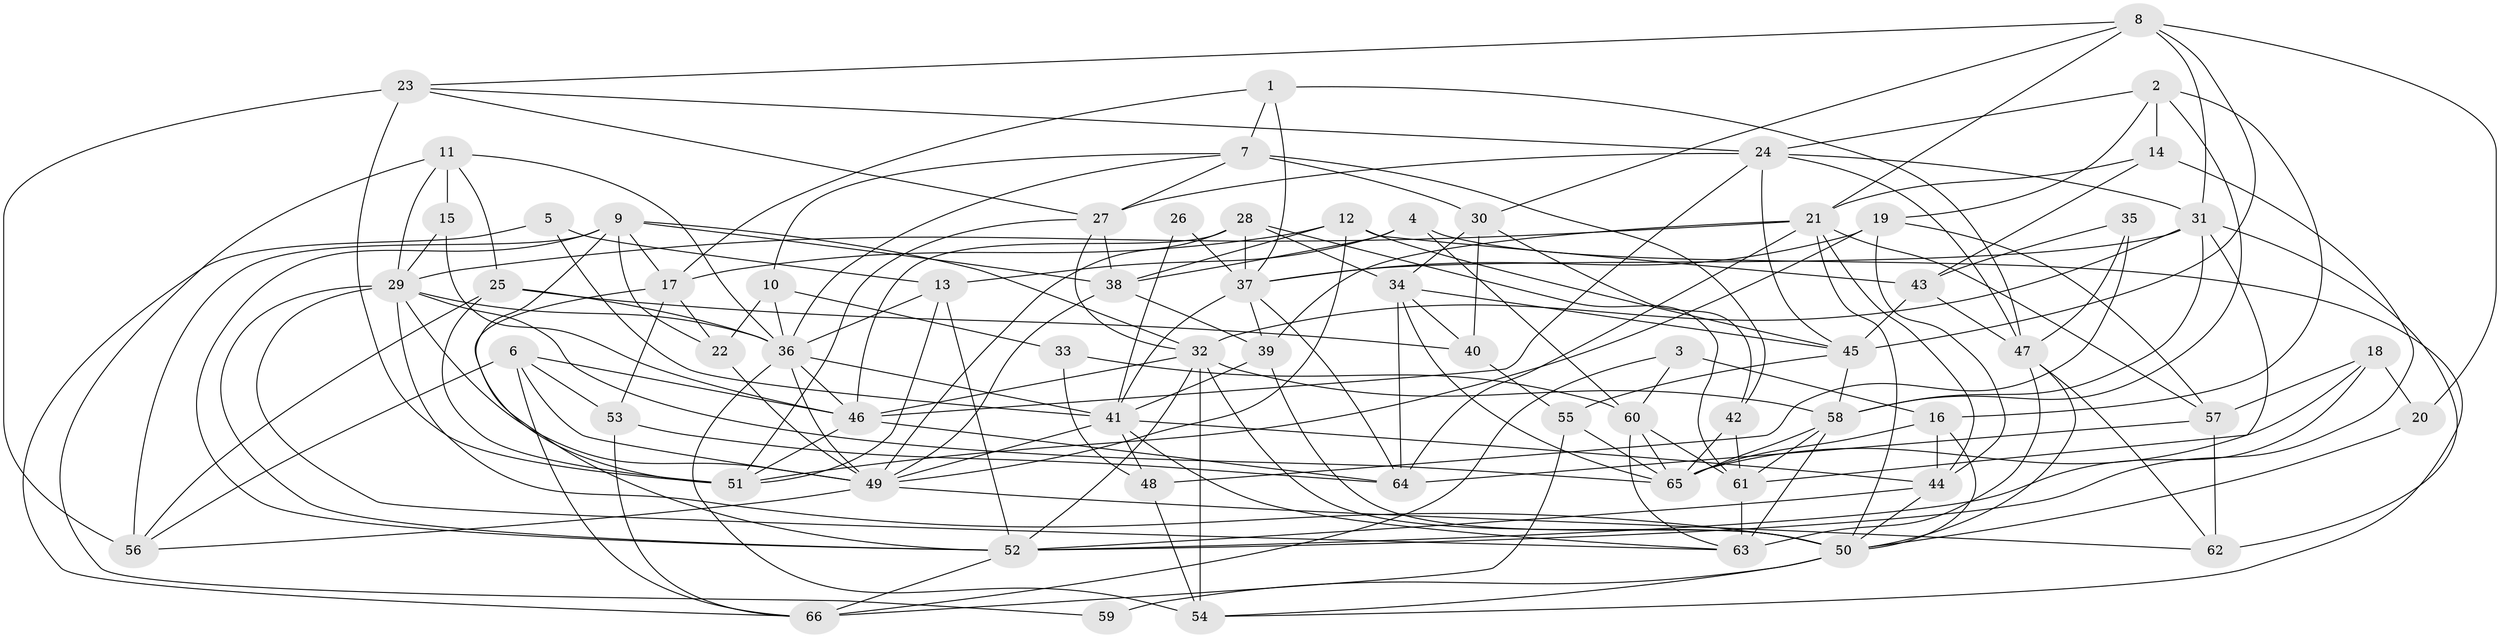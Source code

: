 // original degree distribution, {3: 0.2727272727272727, 2: 0.12878787878787878, 4: 0.29545454545454547, 7: 0.05303030303030303, 5: 0.1590909090909091, 6: 0.07575757575757576, 8: 0.015151515151515152}
// Generated by graph-tools (version 1.1) at 2025/02/03/09/25 03:02:11]
// undirected, 66 vertices, 184 edges
graph export_dot {
graph [start="1"]
  node [color=gray90,style=filled];
  1;
  2;
  3;
  4;
  5;
  6;
  7;
  8;
  9;
  10;
  11;
  12;
  13;
  14;
  15;
  16;
  17;
  18;
  19;
  20;
  21;
  22;
  23;
  24;
  25;
  26;
  27;
  28;
  29;
  30;
  31;
  32;
  33;
  34;
  35;
  36;
  37;
  38;
  39;
  40;
  41;
  42;
  43;
  44;
  45;
  46;
  47;
  48;
  49;
  50;
  51;
  52;
  53;
  54;
  55;
  56;
  57;
  58;
  59;
  60;
  61;
  62;
  63;
  64;
  65;
  66;
  1 -- 7 [weight=1.0];
  1 -- 17 [weight=1.0];
  1 -- 37 [weight=1.0];
  1 -- 47 [weight=1.0];
  2 -- 14 [weight=1.0];
  2 -- 16 [weight=1.0];
  2 -- 19 [weight=1.0];
  2 -- 24 [weight=1.0];
  2 -- 58 [weight=1.0];
  3 -- 16 [weight=1.0];
  3 -- 60 [weight=1.0];
  3 -- 66 [weight=1.0];
  4 -- 13 [weight=1.0];
  4 -- 38 [weight=1.0];
  4 -- 54 [weight=1.0];
  4 -- 60 [weight=1.0];
  5 -- 13 [weight=1.0];
  5 -- 41 [weight=1.0];
  5 -- 66 [weight=1.0];
  6 -- 46 [weight=1.0];
  6 -- 49 [weight=1.0];
  6 -- 53 [weight=1.0];
  6 -- 56 [weight=1.0];
  6 -- 66 [weight=1.0];
  7 -- 10 [weight=1.0];
  7 -- 27 [weight=1.0];
  7 -- 30 [weight=1.0];
  7 -- 36 [weight=1.0];
  7 -- 42 [weight=2.0];
  8 -- 20 [weight=1.0];
  8 -- 21 [weight=1.0];
  8 -- 23 [weight=1.0];
  8 -- 30 [weight=1.0];
  8 -- 31 [weight=1.0];
  8 -- 45 [weight=1.0];
  9 -- 17 [weight=1.0];
  9 -- 22 [weight=1.0];
  9 -- 32 [weight=1.0];
  9 -- 38 [weight=1.0];
  9 -- 51 [weight=1.0];
  9 -- 52 [weight=1.0];
  9 -- 56 [weight=1.0];
  10 -- 22 [weight=1.0];
  10 -- 33 [weight=1.0];
  10 -- 36 [weight=1.0];
  11 -- 15 [weight=1.0];
  11 -- 25 [weight=1.0];
  11 -- 29 [weight=1.0];
  11 -- 36 [weight=1.0];
  11 -- 59 [weight=1.0];
  12 -- 17 [weight=1.0];
  12 -- 38 [weight=1.0];
  12 -- 43 [weight=1.0];
  12 -- 45 [weight=1.0];
  12 -- 49 [weight=1.0];
  13 -- 36 [weight=1.0];
  13 -- 51 [weight=1.0];
  13 -- 52 [weight=1.0];
  14 -- 21 [weight=1.0];
  14 -- 43 [weight=1.0];
  14 -- 52 [weight=1.0];
  15 -- 29 [weight=1.0];
  15 -- 46 [weight=1.0];
  16 -- 44 [weight=1.0];
  16 -- 50 [weight=1.0];
  16 -- 65 [weight=1.0];
  17 -- 22 [weight=1.0];
  17 -- 52 [weight=1.0];
  17 -- 53 [weight=1.0];
  18 -- 20 [weight=1.0];
  18 -- 52 [weight=1.0];
  18 -- 57 [weight=1.0];
  18 -- 65 [weight=1.0];
  19 -- 37 [weight=1.0];
  19 -- 44 [weight=1.0];
  19 -- 51 [weight=1.0];
  19 -- 57 [weight=1.0];
  20 -- 50 [weight=1.0];
  21 -- 29 [weight=1.0];
  21 -- 39 [weight=1.0];
  21 -- 44 [weight=1.0];
  21 -- 50 [weight=1.0];
  21 -- 57 [weight=1.0];
  21 -- 64 [weight=1.0];
  22 -- 49 [weight=1.0];
  23 -- 24 [weight=1.0];
  23 -- 27 [weight=1.0];
  23 -- 51 [weight=1.0];
  23 -- 56 [weight=2.0];
  24 -- 27 [weight=1.0];
  24 -- 31 [weight=1.0];
  24 -- 45 [weight=1.0];
  24 -- 46 [weight=1.0];
  24 -- 47 [weight=1.0];
  25 -- 36 [weight=2.0];
  25 -- 40 [weight=1.0];
  25 -- 51 [weight=1.0];
  25 -- 56 [weight=1.0];
  26 -- 37 [weight=3.0];
  26 -- 41 [weight=1.0];
  27 -- 32 [weight=1.0];
  27 -- 38 [weight=1.0];
  27 -- 51 [weight=1.0];
  28 -- 34 [weight=1.0];
  28 -- 37 [weight=1.0];
  28 -- 46 [weight=1.0];
  28 -- 49 [weight=1.0];
  28 -- 61 [weight=1.0];
  29 -- 36 [weight=2.0];
  29 -- 49 [weight=1.0];
  29 -- 50 [weight=1.0];
  29 -- 52 [weight=1.0];
  29 -- 63 [weight=1.0];
  29 -- 65 [weight=1.0];
  30 -- 34 [weight=1.0];
  30 -- 40 [weight=1.0];
  30 -- 42 [weight=1.0];
  31 -- 32 [weight=1.0];
  31 -- 37 [weight=1.0];
  31 -- 58 [weight=1.0];
  31 -- 61 [weight=1.0];
  31 -- 62 [weight=1.0];
  32 -- 46 [weight=1.0];
  32 -- 50 [weight=1.0];
  32 -- 52 [weight=1.0];
  32 -- 54 [weight=1.0];
  32 -- 58 [weight=1.0];
  33 -- 48 [weight=1.0];
  33 -- 60 [weight=1.0];
  34 -- 40 [weight=1.0];
  34 -- 45 [weight=1.0];
  34 -- 64 [weight=1.0];
  34 -- 65 [weight=1.0];
  35 -- 43 [weight=2.0];
  35 -- 47 [weight=1.0];
  35 -- 48 [weight=1.0];
  36 -- 41 [weight=1.0];
  36 -- 46 [weight=1.0];
  36 -- 49 [weight=1.0];
  36 -- 54 [weight=1.0];
  37 -- 39 [weight=1.0];
  37 -- 41 [weight=2.0];
  37 -- 64 [weight=1.0];
  38 -- 39 [weight=1.0];
  38 -- 49 [weight=1.0];
  39 -- 41 [weight=1.0];
  39 -- 50 [weight=1.0];
  40 -- 55 [weight=1.0];
  41 -- 44 [weight=1.0];
  41 -- 48 [weight=2.0];
  41 -- 49 [weight=1.0];
  41 -- 63 [weight=1.0];
  42 -- 61 [weight=2.0];
  42 -- 65 [weight=1.0];
  43 -- 45 [weight=1.0];
  43 -- 47 [weight=1.0];
  44 -- 50 [weight=1.0];
  44 -- 52 [weight=1.0];
  45 -- 55 [weight=1.0];
  45 -- 58 [weight=1.0];
  46 -- 51 [weight=1.0];
  46 -- 64 [weight=1.0];
  47 -- 50 [weight=1.0];
  47 -- 62 [weight=1.0];
  47 -- 63 [weight=1.0];
  48 -- 54 [weight=1.0];
  49 -- 56 [weight=1.0];
  49 -- 62 [weight=1.0];
  50 -- 54 [weight=1.0];
  50 -- 59 [weight=1.0];
  52 -- 66 [weight=1.0];
  53 -- 64 [weight=1.0];
  53 -- 66 [weight=1.0];
  55 -- 65 [weight=1.0];
  55 -- 66 [weight=1.0];
  57 -- 62 [weight=1.0];
  57 -- 64 [weight=1.0];
  58 -- 61 [weight=1.0];
  58 -- 63 [weight=2.0];
  58 -- 65 [weight=1.0];
  60 -- 61 [weight=1.0];
  60 -- 63 [weight=1.0];
  60 -- 65 [weight=1.0];
  61 -- 63 [weight=1.0];
}
